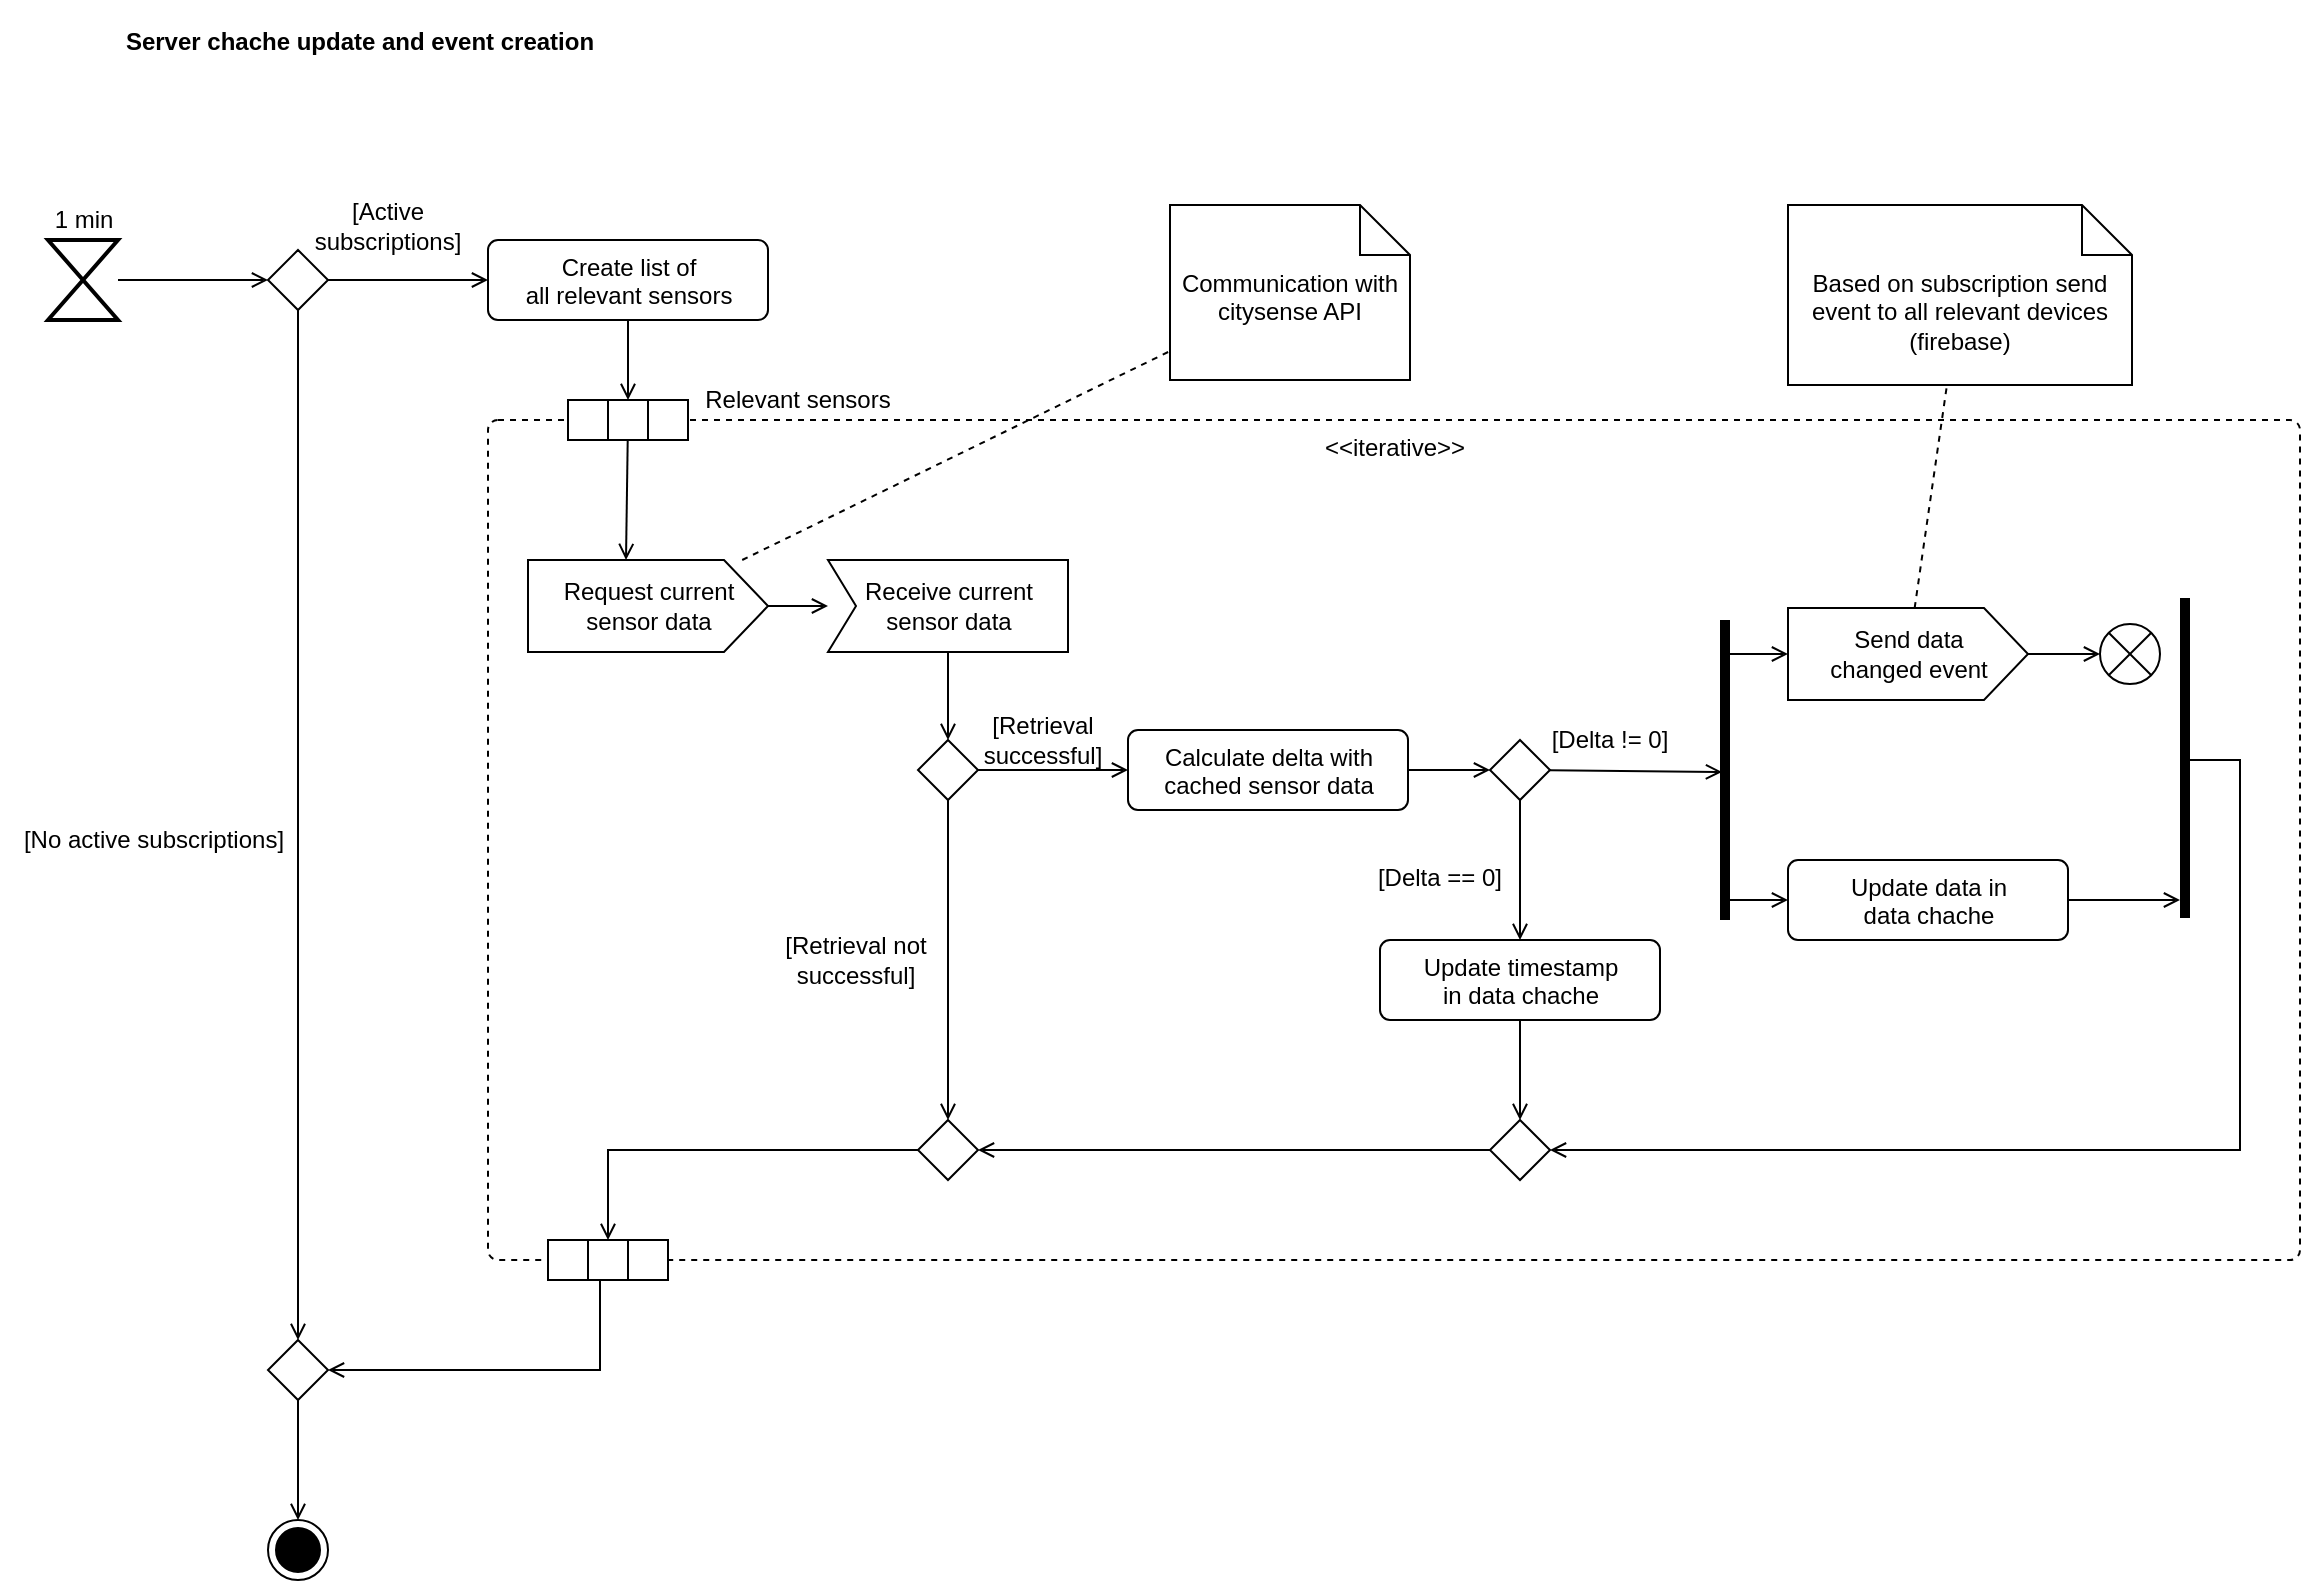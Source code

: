 <mxfile version="13.9.9" type="device"><diagram id="EMJ5KmnrMsNzGnr5JSEj" name="Seite-1"><mxGraphModel dx="1422" dy="822" grid="1" gridSize="10" guides="1" tooltips="1" connect="1" arrows="1" fold="1" page="1" pageScale="1" pageWidth="1169" pageHeight="827" math="0" shadow="0"><root><mxCell id="0"/><mxCell id="1" parent="0"/><mxCell id="TZLQBMkEPw8PFqgFd8iY-40" style="edgeStyle=orthogonalEdgeStyle;rounded=0;orthogonalLoop=1;jettySize=auto;html=1;entryX=0;entryY=0.5;entryDx=0;entryDy=0;endArrow=open;endFill=0;" edge="1" parent="1" source="TZLQBMkEPw8PFqgFd8iY-1" target="TZLQBMkEPw8PFqgFd8iY-37"><mxGeometry relative="1" as="geometry"/></mxCell><mxCell id="TZLQBMkEPw8PFqgFd8iY-1" value="" style="html=1;shape=mxgraph.sysml.timeEvent;strokeWidth=2;verticalLabelPosition=bottom;verticalAlignment=top;" vertex="1" parent="1"><mxGeometry x="24" y="120" width="35" height="40" as="geometry"/></mxCell><mxCell id="TZLQBMkEPw8PFqgFd8iY-2" value="Server chache update and event creation" style="text;align=center;fontStyle=1;verticalAlign=middle;spacingLeft=3;spacingRight=3;strokeColor=none;rotatable=0;points=[[0,0.5],[1,0.5]];portConstraint=eastwest;" vertex="1" parent="1"><mxGeometry width="360" height="40" as="geometry"/></mxCell><mxCell id="TZLQBMkEPw8PFqgFd8iY-9" value="&amp;lt;&amp;lt;iterative&amp;gt;&amp;gt;" style="html=1;align=center;verticalAlign=top;rounded=1;absoluteArcSize=1;arcSize=10;dashed=1;" vertex="1" parent="1"><mxGeometry x="244" y="210" width="906" height="420" as="geometry"/></mxCell><mxCell id="TZLQBMkEPw8PFqgFd8iY-10" value="" style="group" vertex="1" connectable="0" parent="1"><mxGeometry x="284" y="200" width="60" height="20" as="geometry"/></mxCell><mxCell id="TZLQBMkEPw8PFqgFd8iY-11" value="" style="rounded=0;whiteSpace=wrap;html=1;" vertex="1" parent="TZLQBMkEPw8PFqgFd8iY-10"><mxGeometry width="20" height="20" as="geometry"/></mxCell><mxCell id="TZLQBMkEPw8PFqgFd8iY-12" value="" style="rounded=0;whiteSpace=wrap;html=1;" vertex="1" parent="TZLQBMkEPw8PFqgFd8iY-10"><mxGeometry x="20" width="20" height="20" as="geometry"/></mxCell><mxCell id="TZLQBMkEPw8PFqgFd8iY-13" value="" style="rounded=0;whiteSpace=wrap;html=1;" vertex="1" parent="TZLQBMkEPw8PFqgFd8iY-10"><mxGeometry x="40" width="20" height="20" as="geometry"/></mxCell><mxCell id="TZLQBMkEPw8PFqgFd8iY-28" value="" style="group" vertex="1" connectable="0" parent="1"><mxGeometry x="274" y="620" width="60" height="20" as="geometry"/></mxCell><mxCell id="TZLQBMkEPw8PFqgFd8iY-29" value="" style="rounded=0;whiteSpace=wrap;html=1;" vertex="1" parent="TZLQBMkEPw8PFqgFd8iY-28"><mxGeometry width="20" height="20" as="geometry"/></mxCell><mxCell id="TZLQBMkEPw8PFqgFd8iY-30" value="" style="rounded=0;whiteSpace=wrap;html=1;" vertex="1" parent="TZLQBMkEPw8PFqgFd8iY-28"><mxGeometry x="20" width="20" height="20" as="geometry"/></mxCell><mxCell id="TZLQBMkEPw8PFqgFd8iY-31" value="" style="rounded=0;whiteSpace=wrap;html=1;" vertex="1" parent="TZLQBMkEPw8PFqgFd8iY-28"><mxGeometry x="40" width="20" height="20" as="geometry"/></mxCell><mxCell id="TZLQBMkEPw8PFqgFd8iY-42" style="edgeStyle=orthogonalEdgeStyle;rounded=0;orthogonalLoop=1;jettySize=auto;html=1;endArrow=open;endFill=0;" edge="1" parent="1" source="TZLQBMkEPw8PFqgFd8iY-37" target="TZLQBMkEPw8PFqgFd8iY-38"><mxGeometry relative="1" as="geometry"/></mxCell><mxCell id="TZLQBMkEPw8PFqgFd8iY-48" style="edgeStyle=none;rounded=0;orthogonalLoop=1;jettySize=auto;html=1;endArrow=open;endFill=0;" edge="1" parent="1" source="TZLQBMkEPw8PFqgFd8iY-37" target="TZLQBMkEPw8PFqgFd8iY-46"><mxGeometry relative="1" as="geometry"/></mxCell><mxCell id="TZLQBMkEPw8PFqgFd8iY-37" value="" style="rhombus;" vertex="1" parent="1"><mxGeometry x="134" y="125" width="30" height="30" as="geometry"/></mxCell><mxCell id="TZLQBMkEPw8PFqgFd8iY-45" style="rounded=0;orthogonalLoop=1;jettySize=auto;html=1;endArrow=open;endFill=0;" edge="1" parent="1" source="TZLQBMkEPw8PFqgFd8iY-38" target="TZLQBMkEPw8PFqgFd8iY-44"><mxGeometry relative="1" as="geometry"/></mxCell><mxCell id="TZLQBMkEPw8PFqgFd8iY-38" value="" style="rhombus;" vertex="1" parent="1"><mxGeometry x="134" y="670" width="30" height="30" as="geometry"/></mxCell><mxCell id="TZLQBMkEPw8PFqgFd8iY-43" value="[No active subscriptions]" style="text;html=1;strokeColor=none;fillColor=none;align=center;verticalAlign=middle;whiteSpace=wrap;rounded=0;" vertex="1" parent="1"><mxGeometry y="400" width="154" height="40" as="geometry"/></mxCell><mxCell id="TZLQBMkEPw8PFqgFd8iY-44" value="" style="ellipse;html=1;shape=endState;fillColor=#000000;strokeColor=#000000;" vertex="1" parent="1"><mxGeometry x="134" y="760" width="30" height="30" as="geometry"/></mxCell><mxCell id="TZLQBMkEPw8PFqgFd8iY-50" style="edgeStyle=none;rounded=0;orthogonalLoop=1;jettySize=auto;html=1;endArrow=open;endFill=0;" edge="1" parent="1" source="TZLQBMkEPw8PFqgFd8iY-46" target="TZLQBMkEPw8PFqgFd8iY-12"><mxGeometry relative="1" as="geometry"/></mxCell><mxCell id="TZLQBMkEPw8PFqgFd8iY-46" value="Create list of&lt;br&gt;all relevant sensors" style="html=1;align=center;verticalAlign=top;rounded=1;absoluteArcSize=1;arcSize=10;dashed=0;" vertex="1" parent="1"><mxGeometry x="244" y="120" width="140" height="40" as="geometry"/></mxCell><mxCell id="TZLQBMkEPw8PFqgFd8iY-49" value="[Active&lt;br&gt;subscriptions]" style="text;html=1;strokeColor=none;fillColor=none;align=center;verticalAlign=middle;whiteSpace=wrap;rounded=0;" vertex="1" parent="1"><mxGeometry x="154" y="100" width="80" height="25" as="geometry"/></mxCell><mxCell id="TZLQBMkEPw8PFqgFd8iY-51" value="Relevant sensors" style="text;html=1;strokeColor=none;fillColor=none;align=center;verticalAlign=middle;whiteSpace=wrap;rounded=0;" vertex="1" parent="1"><mxGeometry x="334" y="190" width="130" height="20" as="geometry"/></mxCell><mxCell id="TZLQBMkEPw8PFqgFd8iY-47" style="edgeStyle=none;rounded=0;orthogonalLoop=1;jettySize=auto;html=1;endArrow=open;endFill=0;" edge="1" parent="1" source="TZLQBMkEPw8PFqgFd8iY-6" target="TZLQBMkEPw8PFqgFd8iY-7"><mxGeometry relative="1" as="geometry"/></mxCell><mxCell id="TZLQBMkEPw8PFqgFd8iY-6" value="Request current&lt;br&gt;sensor data" style="html=1;shadow=0;dashed=0;align=center;verticalAlign=middle;shape=mxgraph.arrows2.arrow;dy=0;dx=22;notch=0;" vertex="1" parent="1"><mxGeometry x="264" y="280" width="120" height="46" as="geometry"/></mxCell><mxCell id="TZLQBMkEPw8PFqgFd8iY-56" style="edgeStyle=none;rounded=0;orthogonalLoop=1;jettySize=auto;html=1;endArrow=open;endFill=0;" edge="1" parent="1" source="TZLQBMkEPw8PFqgFd8iY-7" target="TZLQBMkEPw8PFqgFd8iY-55"><mxGeometry relative="1" as="geometry"/></mxCell><mxCell id="TZLQBMkEPw8PFqgFd8iY-7" value="Receive current&lt;br&gt;sensor data" style="html=1;shadow=0;dashed=0;align=center;verticalAlign=middle;shape=mxgraph.arrows2.arrow;dy=0;dx=0;notch=14;" vertex="1" parent="1"><mxGeometry x="414" y="280" width="120" height="46" as="geometry"/></mxCell><mxCell id="TZLQBMkEPw8PFqgFd8iY-53" style="edgeStyle=none;rounded=0;orthogonalLoop=1;jettySize=auto;html=1;entryX=0;entryY=0;entryDx=49;entryDy=0;entryPerimeter=0;endArrow=open;endFill=0;" edge="1" parent="1" source="TZLQBMkEPw8PFqgFd8iY-12" target="TZLQBMkEPw8PFqgFd8iY-6"><mxGeometry relative="1" as="geometry"/></mxCell><mxCell id="TZLQBMkEPw8PFqgFd8iY-54" value="1 min" style="text;html=1;strokeColor=none;fillColor=none;align=center;verticalAlign=middle;whiteSpace=wrap;rounded=0;" vertex="1" parent="1"><mxGeometry x="16.5" y="100" width="50" height="20" as="geometry"/></mxCell><mxCell id="TZLQBMkEPw8PFqgFd8iY-58" style="edgeStyle=none;rounded=0;orthogonalLoop=1;jettySize=auto;html=1;endArrow=open;endFill=0;" edge="1" parent="1" source="TZLQBMkEPw8PFqgFd8iY-55" target="TZLQBMkEPw8PFqgFd8iY-57"><mxGeometry relative="1" as="geometry"/></mxCell><mxCell id="TZLQBMkEPw8PFqgFd8iY-62" style="rounded=0;orthogonalLoop=1;jettySize=auto;html=1;endArrow=open;endFill=0;" edge="1" parent="1" source="TZLQBMkEPw8PFqgFd8iY-55" target="TZLQBMkEPw8PFqgFd8iY-61"><mxGeometry relative="1" as="geometry"/></mxCell><mxCell id="TZLQBMkEPw8PFqgFd8iY-55" value="" style="rhombus;" vertex="1" parent="1"><mxGeometry x="459" y="370" width="30" height="30" as="geometry"/></mxCell><mxCell id="TZLQBMkEPw8PFqgFd8iY-60" style="edgeStyle=orthogonalEdgeStyle;rounded=0;orthogonalLoop=1;jettySize=auto;html=1;entryX=0.5;entryY=0;entryDx=0;entryDy=0;endArrow=open;endFill=0;" edge="1" parent="1" source="TZLQBMkEPw8PFqgFd8iY-57" target="TZLQBMkEPw8PFqgFd8iY-30"><mxGeometry relative="1" as="geometry"/></mxCell><mxCell id="TZLQBMkEPw8PFqgFd8iY-57" value="" style="rhombus;" vertex="1" parent="1"><mxGeometry x="459" y="560" width="30" height="30" as="geometry"/></mxCell><mxCell id="TZLQBMkEPw8PFqgFd8iY-59" value="[Retrieval not&lt;br&gt;successful]" style="text;html=1;strokeColor=none;fillColor=none;align=center;verticalAlign=middle;whiteSpace=wrap;rounded=0;" vertex="1" parent="1"><mxGeometry x="380" y="460" width="96" height="40" as="geometry"/></mxCell><mxCell id="TZLQBMkEPw8PFqgFd8iY-65" style="edgeStyle=none;rounded=0;orthogonalLoop=1;jettySize=auto;html=1;entryX=0;entryY=0.5;entryDx=0;entryDy=0;endArrow=open;endFill=0;" edge="1" parent="1" source="TZLQBMkEPw8PFqgFd8iY-61" target="TZLQBMkEPw8PFqgFd8iY-64"><mxGeometry relative="1" as="geometry"/></mxCell><mxCell id="TZLQBMkEPw8PFqgFd8iY-61" value="Calculate delta with&lt;br&gt;cached sensor data" style="html=1;align=center;verticalAlign=top;rounded=1;absoluteArcSize=1;arcSize=10;dashed=0;" vertex="1" parent="1"><mxGeometry x="564" y="365" width="140" height="40" as="geometry"/></mxCell><mxCell id="TZLQBMkEPw8PFqgFd8iY-63" value="[Retrieval&lt;br&gt;successful]" style="text;html=1;strokeColor=none;fillColor=none;align=center;verticalAlign=middle;whiteSpace=wrap;rounded=0;" vertex="1" parent="1"><mxGeometry x="469" y="350" width="105" height="40" as="geometry"/></mxCell><mxCell id="TZLQBMkEPw8PFqgFd8iY-68" style="edgeStyle=none;rounded=0;orthogonalLoop=1;jettySize=auto;html=1;endArrow=open;endFill=0;" edge="1" parent="1" source="TZLQBMkEPw8PFqgFd8iY-64" target="TZLQBMkEPw8PFqgFd8iY-67"><mxGeometry relative="1" as="geometry"/></mxCell><mxCell id="TZLQBMkEPw8PFqgFd8iY-74" style="edgeStyle=none;rounded=0;orthogonalLoop=1;jettySize=auto;html=1;endArrow=open;endFill=0;" edge="1" parent="1" source="TZLQBMkEPw8PFqgFd8iY-64"><mxGeometry relative="1" as="geometry"><mxPoint x="861" y="386" as="targetPoint"/></mxGeometry></mxCell><mxCell id="TZLQBMkEPw8PFqgFd8iY-64" value="" style="rhombus;" vertex="1" parent="1"><mxGeometry x="745" y="370" width="30" height="30" as="geometry"/></mxCell><mxCell id="TZLQBMkEPw8PFqgFd8iY-84" style="edgeStyle=none;rounded=0;orthogonalLoop=1;jettySize=auto;html=1;endArrow=open;endFill=0;" edge="1" parent="1" source="TZLQBMkEPw8PFqgFd8iY-67" target="TZLQBMkEPw8PFqgFd8iY-83"><mxGeometry relative="1" as="geometry"/></mxCell><mxCell id="TZLQBMkEPw8PFqgFd8iY-67" value="Update timestamp&lt;br&gt;in data chache" style="html=1;align=center;verticalAlign=top;rounded=1;absoluteArcSize=1;arcSize=10;dashed=0;" vertex="1" parent="1"><mxGeometry x="690" y="470" width="140" height="40" as="geometry"/></mxCell><mxCell id="TZLQBMkEPw8PFqgFd8iY-69" value="[Delta == 0]" style="text;html=1;strokeColor=none;fillColor=none;align=center;verticalAlign=middle;whiteSpace=wrap;rounded=0;" vertex="1" parent="1"><mxGeometry x="680" y="419" width="80" height="40" as="geometry"/></mxCell><mxCell id="TZLQBMkEPw8PFqgFd8iY-70" value="[Delta != 0]" style="text;html=1;strokeColor=none;fillColor=none;align=center;verticalAlign=middle;whiteSpace=wrap;rounded=0;" vertex="1" parent="1"><mxGeometry x="760" y="350" width="90" height="40" as="geometry"/></mxCell><mxCell id="TZLQBMkEPw8PFqgFd8iY-78" style="edgeStyle=none;rounded=0;orthogonalLoop=1;jettySize=auto;html=1;endArrow=open;endFill=0;" edge="1" parent="1" source="TZLQBMkEPw8PFqgFd8iY-71" target="TZLQBMkEPw8PFqgFd8iY-76"><mxGeometry relative="1" as="geometry"/></mxCell><mxCell id="TZLQBMkEPw8PFqgFd8iY-71" value="Update data in&lt;br&gt;data chache" style="html=1;align=center;verticalAlign=top;rounded=1;absoluteArcSize=1;arcSize=10;dashed=0;" vertex="1" parent="1"><mxGeometry x="894" y="430" width="140" height="40" as="geometry"/></mxCell><mxCell id="TZLQBMkEPw8PFqgFd8iY-75" style="edgeStyle=none;rounded=0;orthogonalLoop=1;jettySize=auto;html=1;entryX=0;entryY=0.5;entryDx=0;entryDy=0;endArrow=open;endFill=0;" edge="1" parent="1" source="TZLQBMkEPw8PFqgFd8iY-72" target="TZLQBMkEPw8PFqgFd8iY-71"><mxGeometry relative="1" as="geometry"/></mxCell><mxCell id="TZLQBMkEPw8PFqgFd8iY-80" style="edgeStyle=none;rounded=0;orthogonalLoop=1;jettySize=auto;html=1;entryX=0;entryY=0.5;entryDx=0;entryDy=0;entryPerimeter=0;endArrow=open;endFill=0;" edge="1" parent="1" source="TZLQBMkEPw8PFqgFd8iY-72" target="TZLQBMkEPw8PFqgFd8iY-79"><mxGeometry relative="1" as="geometry"/></mxCell><mxCell id="TZLQBMkEPw8PFqgFd8iY-72" value="" style="html=1;points=[];perimeter=orthogonalPerimeter;fillColor=#000000;strokeColor=none;" vertex="1" parent="1"><mxGeometry x="860" y="310" width="5" height="150" as="geometry"/></mxCell><mxCell id="TZLQBMkEPw8PFqgFd8iY-85" style="edgeStyle=orthogonalEdgeStyle;rounded=0;orthogonalLoop=1;jettySize=auto;html=1;entryX=1;entryY=0.5;entryDx=0;entryDy=0;endArrow=open;endFill=0;" edge="1" parent="1" source="TZLQBMkEPw8PFqgFd8iY-76" target="TZLQBMkEPw8PFqgFd8iY-83"><mxGeometry relative="1" as="geometry"><Array as="points"><mxPoint x="1120" y="380"/><mxPoint x="1120" y="575"/></Array></mxGeometry></mxCell><mxCell id="TZLQBMkEPw8PFqgFd8iY-76" value="" style="html=1;points=[];perimeter=orthogonalPerimeter;fillColor=#000000;strokeColor=none;" vertex="1" parent="1"><mxGeometry x="1090" y="299" width="5" height="160" as="geometry"/></mxCell><mxCell id="TZLQBMkEPw8PFqgFd8iY-82" style="edgeStyle=none;rounded=0;orthogonalLoop=1;jettySize=auto;html=1;entryX=0;entryY=0.5;entryDx=0;entryDy=0;endArrow=open;endFill=0;" edge="1" parent="1" source="TZLQBMkEPw8PFqgFd8iY-79" target="TZLQBMkEPw8PFqgFd8iY-81"><mxGeometry relative="1" as="geometry"/></mxCell><mxCell id="TZLQBMkEPw8PFqgFd8iY-89" style="rounded=0;orthogonalLoop=1;jettySize=auto;html=1;endArrow=none;endFill=0;dashed=1;" edge="1" parent="1" source="TZLQBMkEPw8PFqgFd8iY-79" target="TZLQBMkEPw8PFqgFd8iY-88"><mxGeometry relative="1" as="geometry"/></mxCell><mxCell id="TZLQBMkEPw8PFqgFd8iY-79" value="Send data&lt;br&gt;changed event" style="html=1;shadow=0;dashed=0;align=center;verticalAlign=middle;shape=mxgraph.arrows2.arrow;dy=0;dx=22;notch=0;" vertex="1" parent="1"><mxGeometry x="894" y="304" width="120" height="46" as="geometry"/></mxCell><mxCell id="TZLQBMkEPw8PFqgFd8iY-81" value="" style="shape=sumEllipse;perimeter=ellipsePerimeter;whiteSpace=wrap;html=1;backgroundOutline=1;" vertex="1" parent="1"><mxGeometry x="1050" y="312" width="30" height="30" as="geometry"/></mxCell><mxCell id="TZLQBMkEPw8PFqgFd8iY-86" style="edgeStyle=orthogonalEdgeStyle;rounded=0;orthogonalLoop=1;jettySize=auto;html=1;entryX=1;entryY=0.5;entryDx=0;entryDy=0;endArrow=open;endFill=0;" edge="1" parent="1" source="TZLQBMkEPw8PFqgFd8iY-83" target="TZLQBMkEPw8PFqgFd8iY-57"><mxGeometry relative="1" as="geometry"/></mxCell><mxCell id="TZLQBMkEPw8PFqgFd8iY-83" value="" style="rhombus;" vertex="1" parent="1"><mxGeometry x="745" y="560" width="30" height="30" as="geometry"/></mxCell><mxCell id="TZLQBMkEPw8PFqgFd8iY-88" value="Based on subscription send event to all relevant devices (firebase)" style="shape=note2;boundedLbl=1;whiteSpace=wrap;html=1;size=25;verticalAlign=top;align=center;" vertex="1" parent="1"><mxGeometry x="894" y="102.5" width="172" height="90" as="geometry"/></mxCell><mxCell id="TZLQBMkEPw8PFqgFd8iY-90" style="edgeStyle=orthogonalEdgeStyle;rounded=0;orthogonalLoop=1;jettySize=auto;html=1;entryX=1;entryY=0.5;entryDx=0;entryDy=0;endArrow=open;endFill=0;" edge="1" parent="1" source="TZLQBMkEPw8PFqgFd8iY-30" target="TZLQBMkEPw8PFqgFd8iY-38"><mxGeometry relative="1" as="geometry"><Array as="points"><mxPoint x="300" y="685"/></Array></mxGeometry></mxCell><mxCell id="TZLQBMkEPw8PFqgFd8iY-91" value="Communication with citysense API" style="shape=note2;boundedLbl=1;whiteSpace=wrap;html=1;size=25;verticalAlign=top;align=center;" vertex="1" parent="1"><mxGeometry x="585" y="102.5" width="120" height="87.5" as="geometry"/></mxCell><mxCell id="TZLQBMkEPw8PFqgFd8iY-92" style="rounded=0;orthogonalLoop=1;jettySize=auto;html=1;endArrow=none;endFill=0;dashed=1;" edge="1" parent="1" source="TZLQBMkEPw8PFqgFd8iY-6" target="TZLQBMkEPw8PFqgFd8iY-91"><mxGeometry relative="1" as="geometry"><mxPoint x="556.736" y="310" as="sourcePoint"/><mxPoint x="573.999" y="248.5" as="targetPoint"/></mxGeometry></mxCell></root></mxGraphModel></diagram></mxfile>